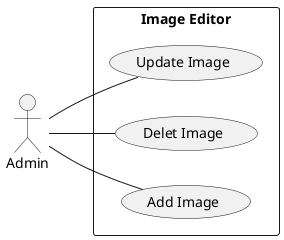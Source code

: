 @startuml name
left to right direction
actor "Admin" as fc
rectangle "Image Editor" {
    usecase "Update Image" as UC1
 usecase "Delet Image" as UC2
usecase "Add Image" as UC3
  
}
fc -- UC1
fc -- UC2
fc -- UC3

@enduml